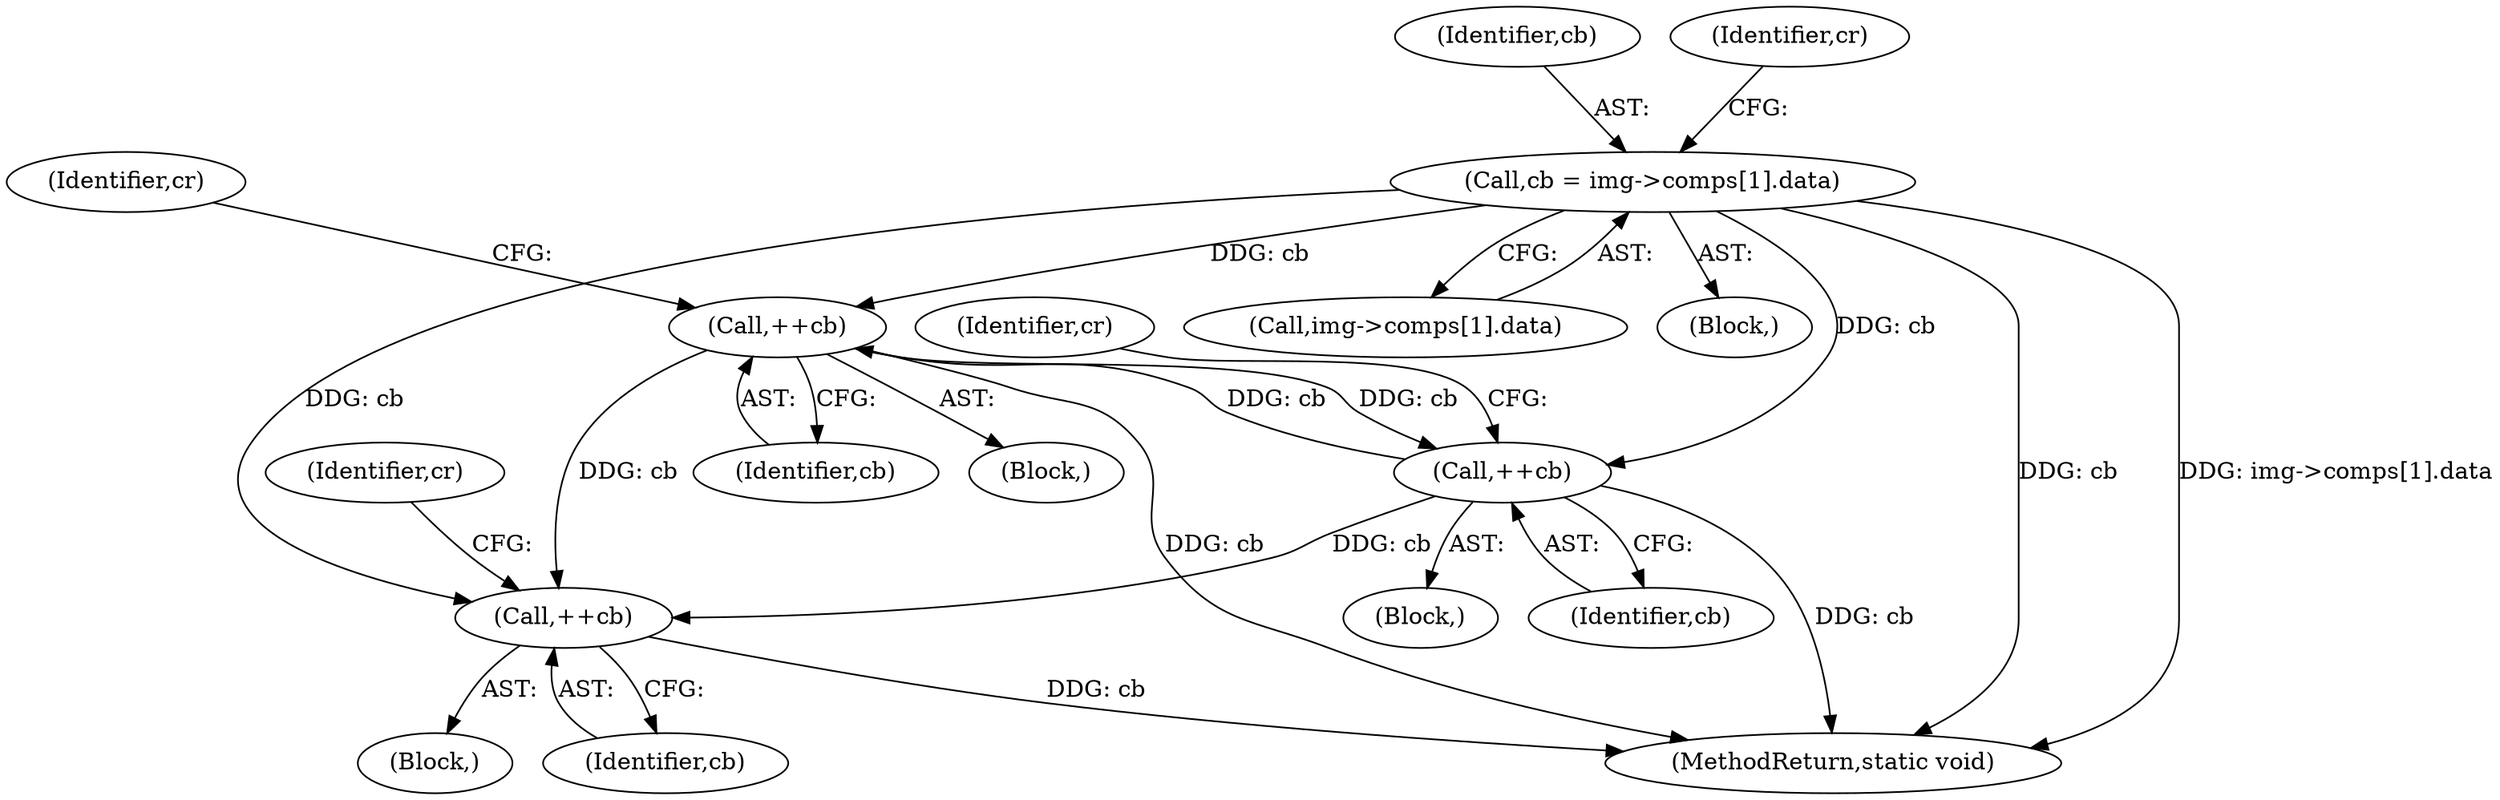digraph "0_openjpeg_15f081c89650dccee4aa4ae66f614c3fdb268767_0@array" {
"1000185" [label="(Call,cb = img->comps[1].data)"];
"1000387" [label="(Call,++cb)"];
"1000436" [label="(Call,++cb)"];
"1000513" [label="(Call,++cb)"];
"1000186" [label="(Identifier,cb)"];
"1000695" [label="(MethodReturn,static void)"];
"1000185" [label="(Call,cb = img->comps[1].data)"];
"1000388" [label="(Identifier,cb)"];
"1000187" [label="(Call,img->comps[1].data)"];
"1000472" [label="(Block,)"];
"1000390" [label="(Identifier,cr)"];
"1000306" [label="(Block,)"];
"1000437" [label="(Identifier,cb)"];
"1000103" [label="(Block,)"];
"1000436" [label="(Call,++cb)"];
"1000439" [label="(Identifier,cr)"];
"1000395" [label="(Block,)"];
"1000513" [label="(Call,++cb)"];
"1000514" [label="(Identifier,cb)"];
"1000195" [label="(Identifier,cr)"];
"1000387" [label="(Call,++cb)"];
"1000516" [label="(Identifier,cr)"];
"1000185" -> "1000103"  [label="AST: "];
"1000185" -> "1000187"  [label="CFG: "];
"1000186" -> "1000185"  [label="AST: "];
"1000187" -> "1000185"  [label="AST: "];
"1000195" -> "1000185"  [label="CFG: "];
"1000185" -> "1000695"  [label="DDG: cb"];
"1000185" -> "1000695"  [label="DDG: img->comps[1].data"];
"1000185" -> "1000387"  [label="DDG: cb"];
"1000185" -> "1000436"  [label="DDG: cb"];
"1000185" -> "1000513"  [label="DDG: cb"];
"1000387" -> "1000306"  [label="AST: "];
"1000387" -> "1000388"  [label="CFG: "];
"1000388" -> "1000387"  [label="AST: "];
"1000390" -> "1000387"  [label="CFG: "];
"1000387" -> "1000695"  [label="DDG: cb"];
"1000436" -> "1000387"  [label="DDG: cb"];
"1000387" -> "1000436"  [label="DDG: cb"];
"1000387" -> "1000513"  [label="DDG: cb"];
"1000436" -> "1000395"  [label="AST: "];
"1000436" -> "1000437"  [label="CFG: "];
"1000437" -> "1000436"  [label="AST: "];
"1000439" -> "1000436"  [label="CFG: "];
"1000436" -> "1000695"  [label="DDG: cb"];
"1000436" -> "1000513"  [label="DDG: cb"];
"1000513" -> "1000472"  [label="AST: "];
"1000513" -> "1000514"  [label="CFG: "];
"1000514" -> "1000513"  [label="AST: "];
"1000516" -> "1000513"  [label="CFG: "];
"1000513" -> "1000695"  [label="DDG: cb"];
}
